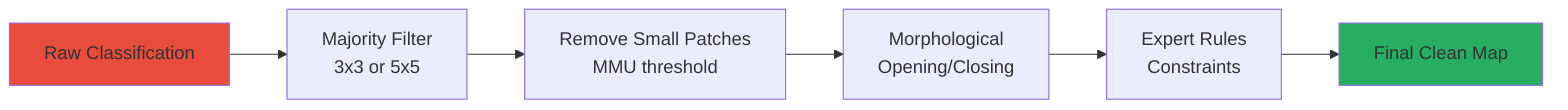flowchart LR
    A[Raw Classification] --> B[Majority Filter<br/>3x3 or 5x5]
    B --> C[Remove Small Patches<br/>MMU threshold]
    C --> D[Morphological<br/>Opening/Closing]
    D --> E[Expert Rules<br/>Constraints]
    E --> F[Final Clean Map]

    style A fill:#E74C3C
    style F fill:#27AE60